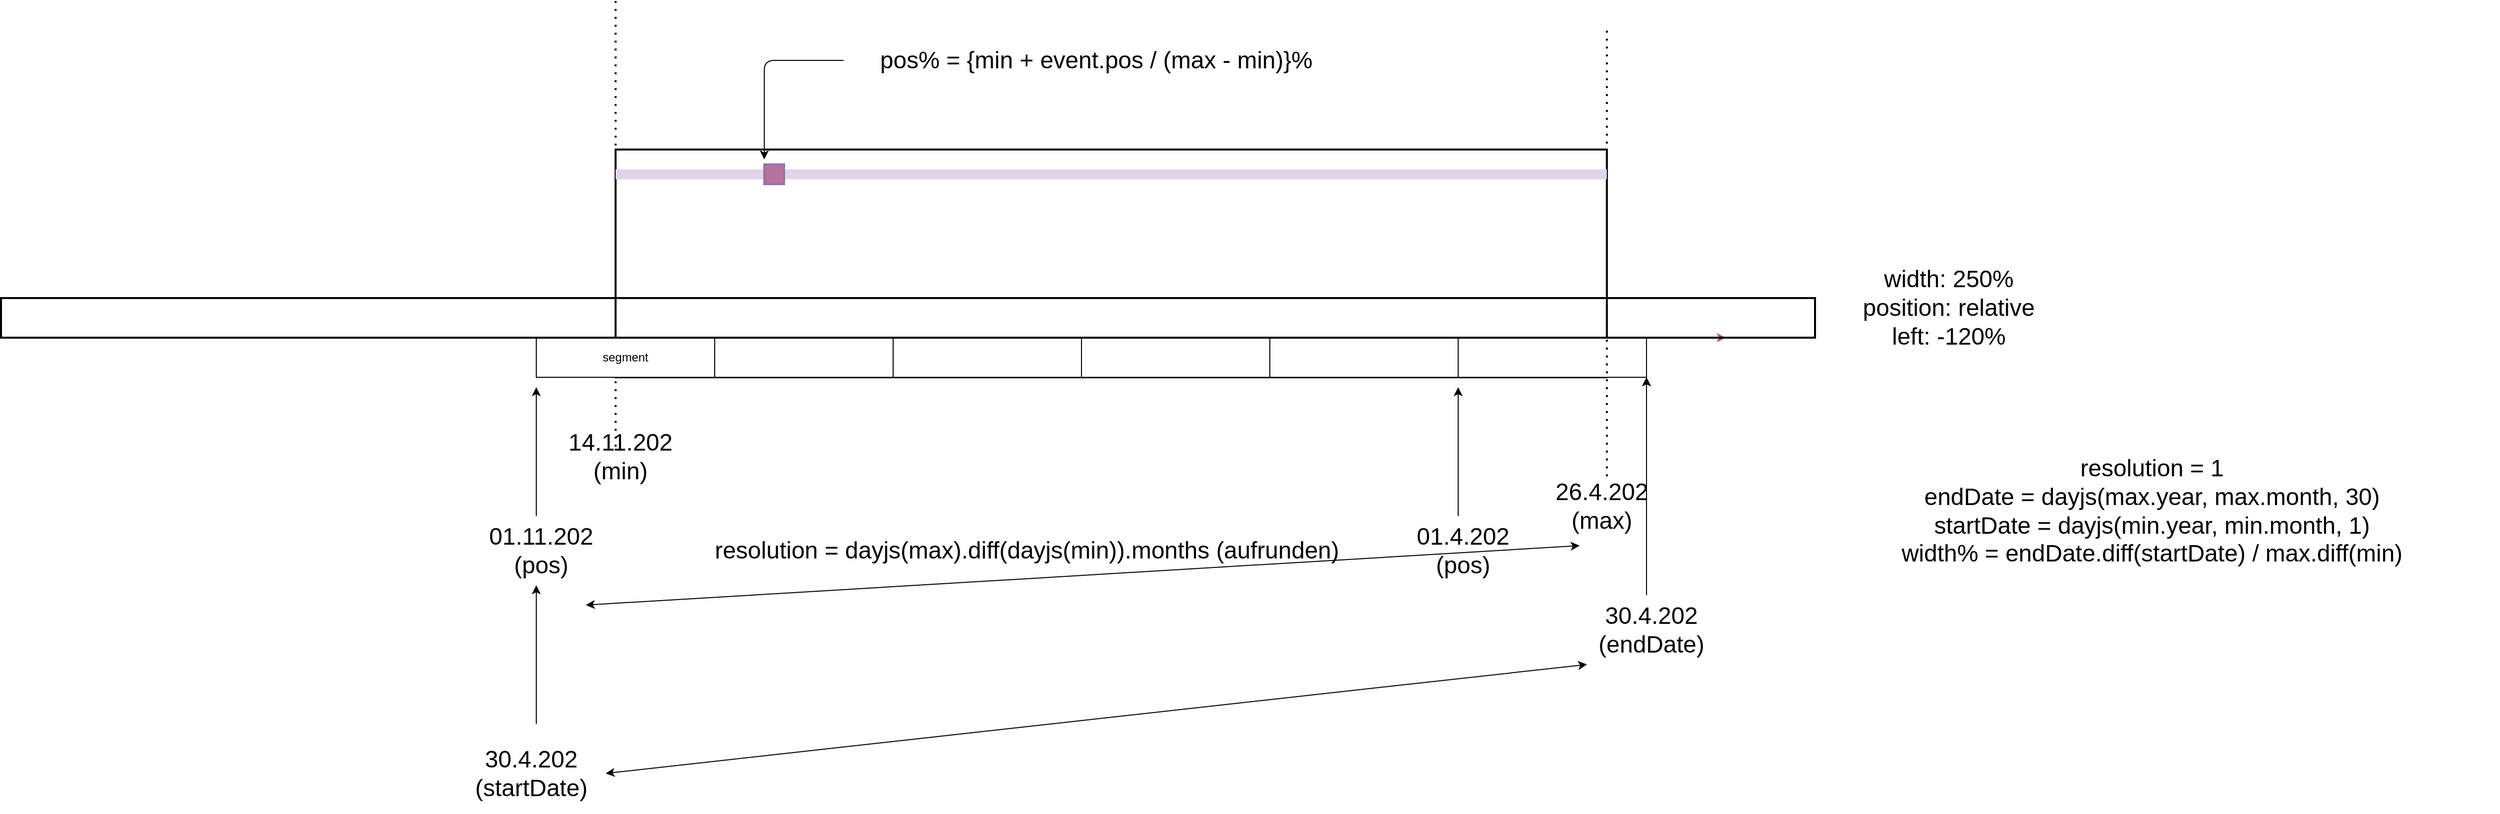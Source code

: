 <mxfile version="14.6.13" type="device"><diagram id="pEIKcfa_WtW1aUHIpcFN" name="Seite-1"><mxGraphModel dx="3671" dy="1644" grid="1" gridSize="10" guides="1" tooltips="1" connect="1" arrows="1" fold="1" page="1" pageScale="1" pageWidth="827" pageHeight="1169" math="0" shadow="0"><root><mxCell id="0"/><mxCell id="1" parent="0"/><mxCell id="beq9-beeiJGFFUFRwOrB-1" value="" style="rounded=0;whiteSpace=wrap;html=1;strokeWidth=2;" vertex="1" parent="1"><mxGeometry x="50" y="180" width="1000" height="230" as="geometry"/></mxCell><mxCell id="beq9-beeiJGFFUFRwOrB-2" value="" style="rounded=0;whiteSpace=wrap;html=1;" vertex="1" parent="1"><mxGeometry x="50" y="370" width="200" height="40" as="geometry"/></mxCell><mxCell id="beq9-beeiJGFFUFRwOrB-7" value="" style="rounded=0;whiteSpace=wrap;html=1;" vertex="1" parent="1"><mxGeometry x="250" y="370" width="200" height="40" as="geometry"/></mxCell><mxCell id="beq9-beeiJGFFUFRwOrB-8" value="" style="rounded=0;whiteSpace=wrap;html=1;" vertex="1" parent="1"><mxGeometry x="450" y="370" width="200" height="40" as="geometry"/></mxCell><mxCell id="beq9-beeiJGFFUFRwOrB-9" value="" style="rounded=0;whiteSpace=wrap;html=1;" vertex="1" parent="1"><mxGeometry x="650" y="370" width="200" height="40" as="geometry"/></mxCell><mxCell id="beq9-beeiJGFFUFRwOrB-10" value="" style="rounded=0;whiteSpace=wrap;html=1;" vertex="1" parent="1"><mxGeometry x="900" y="370" width="190" height="40" as="geometry"/></mxCell><mxCell id="beq9-beeiJGFFUFRwOrB-11" value="" style="endArrow=none;dashed=1;html=1;dashPattern=1 3;strokeWidth=2;" edge="1" parent="1"><mxGeometry width="50" height="50" relative="1" as="geometry"><mxPoint x="1050" y="510" as="sourcePoint"/><mxPoint x="1050" y="60" as="targetPoint"/></mxGeometry></mxCell><mxCell id="beq9-beeiJGFFUFRwOrB-12" value="" style="endArrow=none;dashed=1;html=1;dashPattern=1 3;strokeWidth=2;" edge="1" parent="1"><mxGeometry width="50" height="50" relative="1" as="geometry"><mxPoint x="50.0" y="480" as="sourcePoint"/><mxPoint x="50.0" y="30" as="targetPoint"/></mxGeometry></mxCell><mxCell id="beq9-beeiJGFFUFRwOrB-13" value="" style="endArrow=classic;html=1;fillColor=#f8cecc;strokeColor=#b85450;" edge="1" parent="1"><mxGeometry width="50" height="50" relative="1" as="geometry"><mxPoint x="-30" y="370" as="sourcePoint"/><mxPoint x="1170" y="370" as="targetPoint"/></mxGeometry></mxCell><mxCell id="beq9-beeiJGFFUFRwOrB-14" value="" style="rounded=0;whiteSpace=wrap;html=1;strokeWidth=2;fillColor=#e1d5e7;strokeColor=none;" vertex="1" parent="1"><mxGeometry x="50" y="200" width="1000" height="10" as="geometry"/></mxCell><mxCell id="beq9-beeiJGFFUFRwOrB-15" value="pos% = {min + event.pos / (max - min)}%" style="text;html=1;strokeColor=none;fillColor=none;align=center;verticalAlign=middle;whiteSpace=wrap;rounded=0;fontSize=24;" vertex="1" parent="1"><mxGeometry x="280" y="40" width="510" height="100" as="geometry"/></mxCell><mxCell id="beq9-beeiJGFFUFRwOrB-17" value="" style="rounded=0;whiteSpace=wrap;html=1;fontSize=24;strokeWidth=2;strokeColor=#9673a6;fillColor=#B5739D;" vertex="1" parent="1"><mxGeometry x="200" y="195" width="20" height="20" as="geometry"/></mxCell><mxCell id="beq9-beeiJGFFUFRwOrB-18" value="" style="endArrow=classic;html=1;fontSize=24;" edge="1" parent="1" source="beq9-beeiJGFFUFRwOrB-15"><mxGeometry width="50" height="50" relative="1" as="geometry"><mxPoint x="210" y="670" as="sourcePoint"/><mxPoint x="200" y="190" as="targetPoint"/><Array as="points"><mxPoint x="200" y="90"/></Array></mxGeometry></mxCell><mxCell id="beq9-beeiJGFFUFRwOrB-21" value="26.4.202&lt;br&gt;(max)" style="text;html=1;strokeColor=none;fillColor=none;align=center;verticalAlign=middle;whiteSpace=wrap;rounded=0;fontSize=24;" vertex="1" parent="1"><mxGeometry x="1000" y="500" width="90" height="80" as="geometry"/></mxCell><mxCell id="beq9-beeiJGFFUFRwOrB-22" value="" style="rounded=0;whiteSpace=wrap;html=1;" vertex="1" parent="1"><mxGeometry x="150" y="370" width="180" height="40" as="geometry"/></mxCell><mxCell id="beq9-beeiJGFFUFRwOrB-23" value="" style="rounded=0;whiteSpace=wrap;html=1;" vertex="1" parent="1"><mxGeometry x="330" y="370" width="190" height="40" as="geometry"/></mxCell><mxCell id="beq9-beeiJGFFUFRwOrB-24" value="" style="rounded=0;whiteSpace=wrap;html=1;" vertex="1" parent="1"><mxGeometry x="520" y="370" width="190" height="40" as="geometry"/></mxCell><mxCell id="beq9-beeiJGFFUFRwOrB-25" value="" style="rounded=0;whiteSpace=wrap;html=1;" vertex="1" parent="1"><mxGeometry x="710" y="370" width="190" height="40" as="geometry"/></mxCell><mxCell id="beq9-beeiJGFFUFRwOrB-26" value="segment" style="rounded=0;whiteSpace=wrap;html=1;" vertex="1" parent="1"><mxGeometry x="-30" y="370" width="180" height="40" as="geometry"/></mxCell><mxCell id="beq9-beeiJGFFUFRwOrB-27" value="14.11.202 (min)" style="text;html=1;strokeColor=none;fillColor=none;align=center;verticalAlign=middle;whiteSpace=wrap;rounded=0;fontSize=24;" vertex="1" parent="1"><mxGeometry x="10" y="450" width="90" height="80" as="geometry"/></mxCell><mxCell id="beq9-beeiJGFFUFRwOrB-28" value="" style="endArrow=classic;html=1;fontSize=24;" edge="1" parent="1"><mxGeometry width="50" height="50" relative="1" as="geometry"><mxPoint x="-30" y="550" as="sourcePoint"/><mxPoint x="-30" y="420" as="targetPoint"/></mxGeometry></mxCell><mxCell id="beq9-beeiJGFFUFRwOrB-29" value="01.11.202&lt;br&gt;(pos)" style="text;html=1;strokeColor=none;fillColor=none;align=center;verticalAlign=middle;whiteSpace=wrap;rounded=0;fontSize=24;" vertex="1" parent="1"><mxGeometry x="-70" y="545" width="90" height="80" as="geometry"/></mxCell><mxCell id="beq9-beeiJGFFUFRwOrB-30" value="" style="endArrow=classic;html=1;fontSize=24;" edge="1" parent="1"><mxGeometry width="50" height="50" relative="1" as="geometry"><mxPoint x="900" y="550" as="sourcePoint"/><mxPoint x="900" y="420" as="targetPoint"/></mxGeometry></mxCell><mxCell id="beq9-beeiJGFFUFRwOrB-31" value="01.4.202&lt;br&gt;(pos)" style="text;html=1;strokeColor=none;fillColor=none;align=center;verticalAlign=middle;whiteSpace=wrap;rounded=0;fontSize=24;" vertex="1" parent="1"><mxGeometry x="860" y="545" width="90" height="80" as="geometry"/></mxCell><mxCell id="beq9-beeiJGFFUFRwOrB-33" value="resolution = dayjs(max).diff(dayjs(min)).months (aufrunden)" style="text;html=1;strokeColor=none;fillColor=none;align=center;verticalAlign=middle;whiteSpace=wrap;rounded=0;fontSize=24;" vertex="1" parent="1"><mxGeometry x="140" y="485" width="650" height="200" as="geometry"/></mxCell><mxCell id="beq9-beeiJGFFUFRwOrB-34" value="" style="rounded=0;whiteSpace=wrap;html=1;fontSize=24;strokeWidth=2;fillColor=none;" vertex="1" parent="1"><mxGeometry x="-570" y="330" width="1830" height="40" as="geometry"/></mxCell><mxCell id="beq9-beeiJGFFUFRwOrB-35" value="width: 250%&lt;br&gt;position: relative&lt;br&gt;left: -120%" style="text;html=1;strokeColor=none;fillColor=none;align=center;verticalAlign=middle;whiteSpace=wrap;rounded=0;fontSize=24;" vertex="1" parent="1"><mxGeometry x="1270" y="330" width="250" height="20" as="geometry"/></mxCell><mxCell id="beq9-beeiJGFFUFRwOrB-36" value="resolution = 1&lt;br&gt;endDate = dayjs(max.year, max.month, 30)&lt;br&gt;startDate = dayjs(min.year, min.month, 1)&lt;br&gt;width% = endDate.diff(startDate) / max.diff(min)" style="text;html=1;strokeColor=none;fillColor=none;align=center;verticalAlign=middle;whiteSpace=wrap;rounded=0;fontSize=24;" vertex="1" parent="1"><mxGeometry x="1250" y="440" width="700" height="210" as="geometry"/></mxCell><mxCell id="beq9-beeiJGFFUFRwOrB-37" value="" style="endArrow=classic;html=1;fontSize=24;entryX=1;entryY=1;entryDx=0;entryDy=0;" edge="1" parent="1" target="beq9-beeiJGFFUFRwOrB-10"><mxGeometry width="50" height="50" relative="1" as="geometry"><mxPoint x="1090" y="630" as="sourcePoint"/><mxPoint x="1090" y="430" as="targetPoint"/></mxGeometry></mxCell><mxCell id="beq9-beeiJGFFUFRwOrB-38" value="30.4.202&lt;br&gt;(endDate)" style="text;html=1;strokeColor=none;fillColor=none;align=center;verticalAlign=middle;whiteSpace=wrap;rounded=0;fontSize=24;" vertex="1" parent="1"><mxGeometry x="1050" y="625" width="90" height="80" as="geometry"/></mxCell><mxCell id="beq9-beeiJGFFUFRwOrB-42" value="" style="endArrow=classic;html=1;fontSize=24;entryX=1;entryY=1;entryDx=0;entryDy=0;" edge="1" parent="1"><mxGeometry width="50" height="50" relative="1" as="geometry"><mxPoint x="1090" y="630.0" as="sourcePoint"/><mxPoint x="1090" y="410" as="targetPoint"/></mxGeometry></mxCell><mxCell id="beq9-beeiJGFFUFRwOrB-43" value="30.4.202&lt;br&gt;(startDate)" style="text;html=1;strokeColor=none;fillColor=none;align=center;verticalAlign=middle;whiteSpace=wrap;rounded=0;fontSize=24;" vertex="1" parent="1"><mxGeometry x="-80" y="770" width="90" height="80" as="geometry"/></mxCell><mxCell id="beq9-beeiJGFFUFRwOrB-44" value="" style="endArrow=classic;html=1;fontSize=24;entryX=1;entryY=1;entryDx=0;entryDy=0;" edge="1" parent="1"><mxGeometry width="50" height="50" relative="1" as="geometry"><mxPoint x="-30" y="760" as="sourcePoint"/><mxPoint x="-30" y="620" as="targetPoint"/></mxGeometry></mxCell><mxCell id="beq9-beeiJGFFUFRwOrB-45" value="" style="endArrow=classic;startArrow=classic;html=1;fontSize=24;" edge="1" parent="1"><mxGeometry width="50" height="50" relative="1" as="geometry"><mxPoint x="40" y="810" as="sourcePoint"/><mxPoint x="1030" y="700" as="targetPoint"/></mxGeometry></mxCell><mxCell id="beq9-beeiJGFFUFRwOrB-46" value="" style="endArrow=classic;startArrow=classic;html=1;fontSize=24;entryX=0.25;entryY=1;entryDx=0;entryDy=0;" edge="1" parent="1" target="beq9-beeiJGFFUFRwOrB-21"><mxGeometry width="50" height="50" relative="1" as="geometry"><mxPoint x="20" y="640" as="sourcePoint"/><mxPoint x="1020" y="640" as="targetPoint"/></mxGeometry></mxCell></root></mxGraphModel></diagram></mxfile>